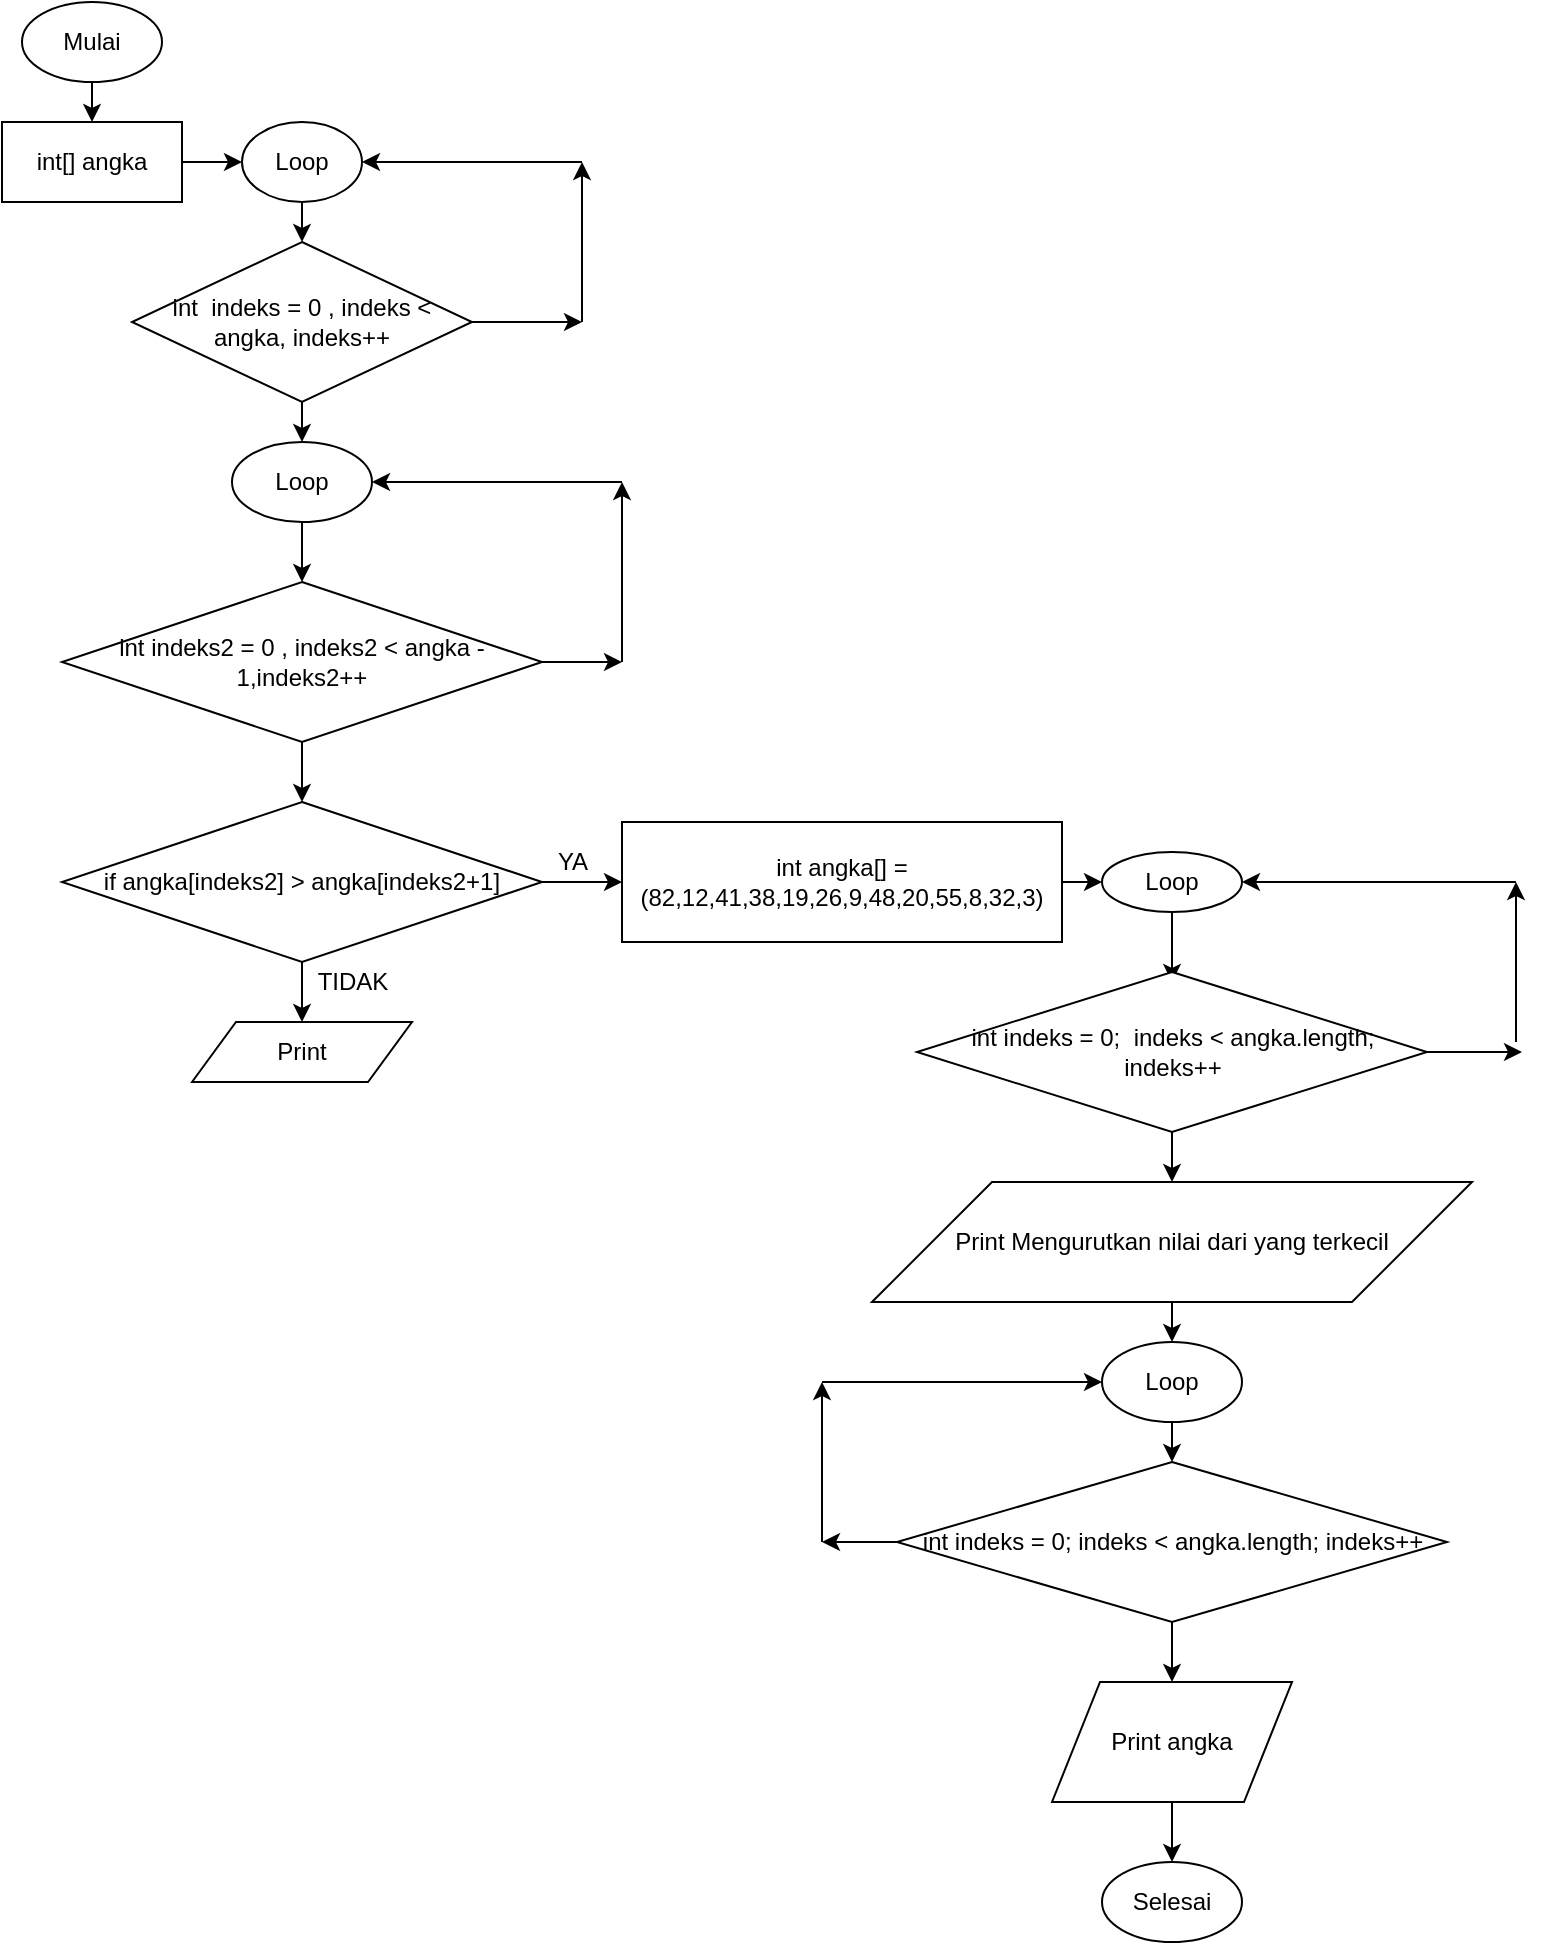 <mxfile version="13.0.7" type="device"><diagram id="-KbviiBkJ8lHL9DSs_Wp" name="Page-1"><mxGraphModel dx="868" dy="534" grid="1" gridSize="10" guides="1" tooltips="1" connect="1" arrows="1" fold="1" page="1" pageScale="1" pageWidth="827" pageHeight="1169" math="0" shadow="0"><root><mxCell id="0"/><mxCell id="1" parent="0"/><mxCell id="gPecQob5gkUmxqcwJG1H-3" value="" style="edgeStyle=orthogonalEdgeStyle;rounded=0;orthogonalLoop=1;jettySize=auto;html=1;" parent="1" source="gPecQob5gkUmxqcwJG1H-1" edge="1"><mxGeometry relative="1" as="geometry"><mxPoint x="65" y="70" as="targetPoint"/></mxGeometry></mxCell><mxCell id="gPecQob5gkUmxqcwJG1H-1" value="Mulai" style="ellipse;whiteSpace=wrap;html=1;" parent="1" vertex="1"><mxGeometry x="30" y="10" width="70" height="40" as="geometry"/></mxCell><mxCell id="gPecQob5gkUmxqcwJG1H-6" value="" style="edgeStyle=orthogonalEdgeStyle;rounded=0;orthogonalLoop=1;jettySize=auto;html=1;" parent="1" source="gPecQob5gkUmxqcwJG1H-4" edge="1"><mxGeometry relative="1" as="geometry"><mxPoint x="140" y="90" as="targetPoint"/></mxGeometry></mxCell><mxCell id="gPecQob5gkUmxqcwJG1H-4" value="int[] angka" style="rounded=0;whiteSpace=wrap;html=1;" parent="1" vertex="1"><mxGeometry x="20" y="70" width="90" height="40" as="geometry"/></mxCell><mxCell id="gPecQob5gkUmxqcwJG1H-9" value="" style="edgeStyle=orthogonalEdgeStyle;rounded=0;orthogonalLoop=1;jettySize=auto;html=1;" parent="1" source="gPecQob5gkUmxqcwJG1H-7" edge="1"><mxGeometry relative="1" as="geometry"><mxPoint x="170" y="130" as="targetPoint"/></mxGeometry></mxCell><mxCell id="gPecQob5gkUmxqcwJG1H-7" value="Loop" style="ellipse;whiteSpace=wrap;html=1;" parent="1" vertex="1"><mxGeometry x="140" y="70" width="60" height="40" as="geometry"/></mxCell><mxCell id="gPecQob5gkUmxqcwJG1H-12" value="" style="edgeStyle=orthogonalEdgeStyle;rounded=0;orthogonalLoop=1;jettySize=auto;html=1;" parent="1" source="gPecQob5gkUmxqcwJG1H-10" edge="1"><mxGeometry relative="1" as="geometry"><mxPoint x="310" y="170" as="targetPoint"/></mxGeometry></mxCell><mxCell id="gPecQob5gkUmxqcwJG1H-14" value="" style="edgeStyle=orthogonalEdgeStyle;rounded=0;orthogonalLoop=1;jettySize=auto;html=1;" parent="1" source="gPecQob5gkUmxqcwJG1H-10" edge="1"><mxGeometry relative="1" as="geometry"><mxPoint x="170" y="230" as="targetPoint"/></mxGeometry></mxCell><mxCell id="gPecQob5gkUmxqcwJG1H-10" value="int&amp;nbsp; indeks = 0 , indeks &amp;lt; angka, indeks++" style="rhombus;whiteSpace=wrap;html=1;" parent="1" vertex="1"><mxGeometry x="85" y="130" width="170" height="80" as="geometry"/></mxCell><mxCell id="gPecQob5gkUmxqcwJG1H-17" value="" style="edgeStyle=orthogonalEdgeStyle;rounded=0;orthogonalLoop=1;jettySize=auto;html=1;" parent="1" source="gPecQob5gkUmxqcwJG1H-15" edge="1"><mxGeometry relative="1" as="geometry"><mxPoint x="170" y="300" as="targetPoint"/></mxGeometry></mxCell><mxCell id="gPecQob5gkUmxqcwJG1H-15" value="Loop" style="ellipse;whiteSpace=wrap;html=1;" parent="1" vertex="1"><mxGeometry x="135" y="230" width="70" height="40" as="geometry"/></mxCell><mxCell id="gPecQob5gkUmxqcwJG1H-20" value="" style="edgeStyle=orthogonalEdgeStyle;rounded=0;orthogonalLoop=1;jettySize=auto;html=1;" parent="1" source="gPecQob5gkUmxqcwJG1H-18" edge="1"><mxGeometry relative="1" as="geometry"><mxPoint x="330" y="340" as="targetPoint"/></mxGeometry></mxCell><mxCell id="gPecQob5gkUmxqcwJG1H-26" value="" style="edgeStyle=orthogonalEdgeStyle;rounded=0;orthogonalLoop=1;jettySize=auto;html=1;" parent="1" source="gPecQob5gkUmxqcwJG1H-18" target="gPecQob5gkUmxqcwJG1H-25" edge="1"><mxGeometry relative="1" as="geometry"/></mxCell><mxCell id="gPecQob5gkUmxqcwJG1H-18" value="int indeks2 = 0 , indeks2 &amp;lt; angka - 1,indeks2++" style="rhombus;whiteSpace=wrap;html=1;" parent="1" vertex="1"><mxGeometry x="50" y="300" width="240" height="80" as="geometry"/></mxCell><mxCell id="JBhep1KguFp3o9BW6JOh-2" value="" style="edgeStyle=orthogonalEdgeStyle;rounded=0;orthogonalLoop=1;jettySize=auto;html=1;" edge="1" parent="1" source="gPecQob5gkUmxqcwJG1H-25"><mxGeometry relative="1" as="geometry"><mxPoint x="330" y="450" as="targetPoint"/></mxGeometry></mxCell><mxCell id="JBhep1KguFp3o9BW6JOh-4" value="" style="edgeStyle=orthogonalEdgeStyle;rounded=0;orthogonalLoop=1;jettySize=auto;html=1;" edge="1" parent="1" source="gPecQob5gkUmxqcwJG1H-25"><mxGeometry relative="1" as="geometry"><mxPoint x="170" y="520" as="targetPoint"/></mxGeometry></mxCell><mxCell id="gPecQob5gkUmxqcwJG1H-25" value="if angka[indeks2] &amp;gt; angka[indeks2+1]" style="rhombus;whiteSpace=wrap;html=1;" parent="1" vertex="1"><mxGeometry x="50" y="410" width="240" height="80" as="geometry"/></mxCell><mxCell id="gPecQob5gkUmxqcwJG1H-21" value="" style="endArrow=classic;html=1;entryX=1;entryY=0.5;entryDx=0;entryDy=0;" parent="1" target="gPecQob5gkUmxqcwJG1H-7" edge="1"><mxGeometry width="50" height="50" relative="1" as="geometry"><mxPoint x="310" y="90" as="sourcePoint"/><mxPoint x="360" y="40" as="targetPoint"/></mxGeometry></mxCell><mxCell id="gPecQob5gkUmxqcwJG1H-22" value="" style="endArrow=classic;html=1;" parent="1" edge="1"><mxGeometry width="50" height="50" relative="1" as="geometry"><mxPoint x="310" y="170" as="sourcePoint"/><mxPoint x="310" y="90" as="targetPoint"/></mxGeometry></mxCell><mxCell id="gPecQob5gkUmxqcwJG1H-23" value="" style="endArrow=classic;html=1;entryX=1;entryY=0.5;entryDx=0;entryDy=0;" parent="1" target="gPecQob5gkUmxqcwJG1H-15" edge="1"><mxGeometry width="50" height="50" relative="1" as="geometry"><mxPoint x="330" y="250" as="sourcePoint"/><mxPoint x="380" y="200" as="targetPoint"/></mxGeometry></mxCell><mxCell id="gPecQob5gkUmxqcwJG1H-24" value="" style="endArrow=classic;html=1;" parent="1" edge="1"><mxGeometry width="50" height="50" relative="1" as="geometry"><mxPoint x="330" y="340" as="sourcePoint"/><mxPoint x="330" y="250" as="targetPoint"/></mxGeometry></mxCell><mxCell id="JBhep1KguFp3o9BW6JOh-6" value="Print" style="shape=parallelogram;perimeter=parallelogramPerimeter;whiteSpace=wrap;html=1;" vertex="1" parent="1"><mxGeometry x="115" y="520" width="110" height="30" as="geometry"/></mxCell><mxCell id="JBhep1KguFp3o9BW6JOh-11" value="" style="edgeStyle=orthogonalEdgeStyle;rounded=0;orthogonalLoop=1;jettySize=auto;html=1;" edge="1" parent="1" source="JBhep1KguFp3o9BW6JOh-7"><mxGeometry relative="1" as="geometry"><mxPoint x="570" y="450" as="targetPoint"/></mxGeometry></mxCell><mxCell id="JBhep1KguFp3o9BW6JOh-7" value="int angka[] = (82,12,41,38,19,26,9,48,20,55,8,32,3)" style="rounded=0;whiteSpace=wrap;html=1;" vertex="1" parent="1"><mxGeometry x="330" y="420" width="220" height="60" as="geometry"/></mxCell><mxCell id="JBhep1KguFp3o9BW6JOh-8" value="YA" style="text;html=1;align=center;verticalAlign=middle;resizable=0;points=[];autosize=1;" vertex="1" parent="1"><mxGeometry x="290" y="430" width="30" height="20" as="geometry"/></mxCell><mxCell id="JBhep1KguFp3o9BW6JOh-9" value="TIDAK" style="text;html=1;align=center;verticalAlign=middle;resizable=0;points=[];autosize=1;" vertex="1" parent="1"><mxGeometry x="170" y="490" width="50" height="20" as="geometry"/></mxCell><mxCell id="JBhep1KguFp3o9BW6JOh-17" value="" style="edgeStyle=orthogonalEdgeStyle;rounded=0;orthogonalLoop=1;jettySize=auto;html=1;" edge="1" parent="1" source="JBhep1KguFp3o9BW6JOh-15"><mxGeometry relative="1" as="geometry"><mxPoint x="605" y="500" as="targetPoint"/></mxGeometry></mxCell><mxCell id="JBhep1KguFp3o9BW6JOh-15" value="Loop" style="ellipse;whiteSpace=wrap;html=1;" vertex="1" parent="1"><mxGeometry x="570" y="435" width="70" height="30" as="geometry"/></mxCell><mxCell id="JBhep1KguFp3o9BW6JOh-20" value="" style="edgeStyle=orthogonalEdgeStyle;rounded=0;orthogonalLoop=1;jettySize=auto;html=1;" edge="1" parent="1" source="JBhep1KguFp3o9BW6JOh-18"><mxGeometry relative="1" as="geometry"><mxPoint x="605" y="600" as="targetPoint"/></mxGeometry></mxCell><mxCell id="JBhep1KguFp3o9BW6JOh-23" value="" style="edgeStyle=orthogonalEdgeStyle;rounded=0;orthogonalLoop=1;jettySize=auto;html=1;" edge="1" parent="1" source="JBhep1KguFp3o9BW6JOh-18"><mxGeometry relative="1" as="geometry"><mxPoint x="780" y="535" as="targetPoint"/></mxGeometry></mxCell><mxCell id="JBhep1KguFp3o9BW6JOh-18" value="int indeks = 0;&amp;nbsp; indeks &amp;lt; angka.length; indeks++" style="rhombus;whiteSpace=wrap;html=1;" vertex="1" parent="1"><mxGeometry x="477.5" y="495" width="255" height="80" as="geometry"/></mxCell><mxCell id="JBhep1KguFp3o9BW6JOh-27" value="" style="edgeStyle=orthogonalEdgeStyle;rounded=0;orthogonalLoop=1;jettySize=auto;html=1;" edge="1" parent="1" source="JBhep1KguFp3o9BW6JOh-21"><mxGeometry relative="1" as="geometry"><mxPoint x="605" y="680" as="targetPoint"/></mxGeometry></mxCell><mxCell id="JBhep1KguFp3o9BW6JOh-21" value="Print Mengurutkan nilai dari yang terkecil" style="shape=parallelogram;perimeter=parallelogramPerimeter;whiteSpace=wrap;html=1;" vertex="1" parent="1"><mxGeometry x="455" y="600" width="300" height="60" as="geometry"/></mxCell><mxCell id="JBhep1KguFp3o9BW6JOh-24" value="" style="endArrow=classic;html=1;entryX=1;entryY=0.5;entryDx=0;entryDy=0;" edge="1" parent="1" target="JBhep1KguFp3o9BW6JOh-15"><mxGeometry width="50" height="50" relative="1" as="geometry"><mxPoint x="777" y="450" as="sourcePoint"/><mxPoint x="827" y="400" as="targetPoint"/></mxGeometry></mxCell><mxCell id="JBhep1KguFp3o9BW6JOh-25" value="" style="endArrow=classic;html=1;" edge="1" parent="1"><mxGeometry width="50" height="50" relative="1" as="geometry"><mxPoint x="777" y="530" as="sourcePoint"/><mxPoint x="777" y="450" as="targetPoint"/></mxGeometry></mxCell><mxCell id="JBhep1KguFp3o9BW6JOh-30" value="" style="edgeStyle=orthogonalEdgeStyle;rounded=0;orthogonalLoop=1;jettySize=auto;html=1;" edge="1" parent="1" source="JBhep1KguFp3o9BW6JOh-28"><mxGeometry relative="1" as="geometry"><mxPoint x="605" y="740" as="targetPoint"/></mxGeometry></mxCell><mxCell id="JBhep1KguFp3o9BW6JOh-28" value="Loop" style="ellipse;whiteSpace=wrap;html=1;" vertex="1" parent="1"><mxGeometry x="570" y="680" width="70" height="40" as="geometry"/></mxCell><mxCell id="JBhep1KguFp3o9BW6JOh-34" value="" style="edgeStyle=orthogonalEdgeStyle;rounded=0;orthogonalLoop=1;jettySize=auto;html=1;" edge="1" parent="1" source="JBhep1KguFp3o9BW6JOh-32"><mxGeometry relative="1" as="geometry"><mxPoint x="605" y="850" as="targetPoint"/></mxGeometry></mxCell><mxCell id="JBhep1KguFp3o9BW6JOh-40" value="" style="edgeStyle=orthogonalEdgeStyle;rounded=0;orthogonalLoop=1;jettySize=auto;html=1;" edge="1" parent="1" source="JBhep1KguFp3o9BW6JOh-32"><mxGeometry relative="1" as="geometry"><mxPoint x="430" y="780" as="targetPoint"/></mxGeometry></mxCell><mxCell id="JBhep1KguFp3o9BW6JOh-32" value="int indeks = 0; indeks &amp;lt; angka.length; indeks++" style="rhombus;whiteSpace=wrap;html=1;" vertex="1" parent="1"><mxGeometry x="467.5" y="740" width="275" height="80" as="geometry"/></mxCell><mxCell id="JBhep1KguFp3o9BW6JOh-37" value="" style="edgeStyle=orthogonalEdgeStyle;rounded=0;orthogonalLoop=1;jettySize=auto;html=1;" edge="1" parent="1" source="JBhep1KguFp3o9BW6JOh-35"><mxGeometry relative="1" as="geometry"><mxPoint x="605" y="940" as="targetPoint"/></mxGeometry></mxCell><mxCell id="JBhep1KguFp3o9BW6JOh-35" value="Print angka" style="shape=parallelogram;perimeter=parallelogramPerimeter;whiteSpace=wrap;html=1;" vertex="1" parent="1"><mxGeometry x="545" y="850" width="120" height="60" as="geometry"/></mxCell><mxCell id="JBhep1KguFp3o9BW6JOh-38" value="Selesai" style="ellipse;whiteSpace=wrap;html=1;" vertex="1" parent="1"><mxGeometry x="570" y="940" width="70" height="40" as="geometry"/></mxCell><mxCell id="JBhep1KguFp3o9BW6JOh-41" value="" style="endArrow=classic;html=1;entryX=0;entryY=0.5;entryDx=0;entryDy=0;" edge="1" parent="1" target="JBhep1KguFp3o9BW6JOh-28"><mxGeometry width="50" height="50" relative="1" as="geometry"><mxPoint x="430" y="700" as="sourcePoint"/><mxPoint x="480" y="650" as="targetPoint"/></mxGeometry></mxCell><mxCell id="JBhep1KguFp3o9BW6JOh-42" value="" style="endArrow=classic;html=1;" edge="1" parent="1"><mxGeometry width="50" height="50" relative="1" as="geometry"><mxPoint x="430" y="780" as="sourcePoint"/><mxPoint x="430" y="700" as="targetPoint"/></mxGeometry></mxCell></root></mxGraphModel></diagram></mxfile>